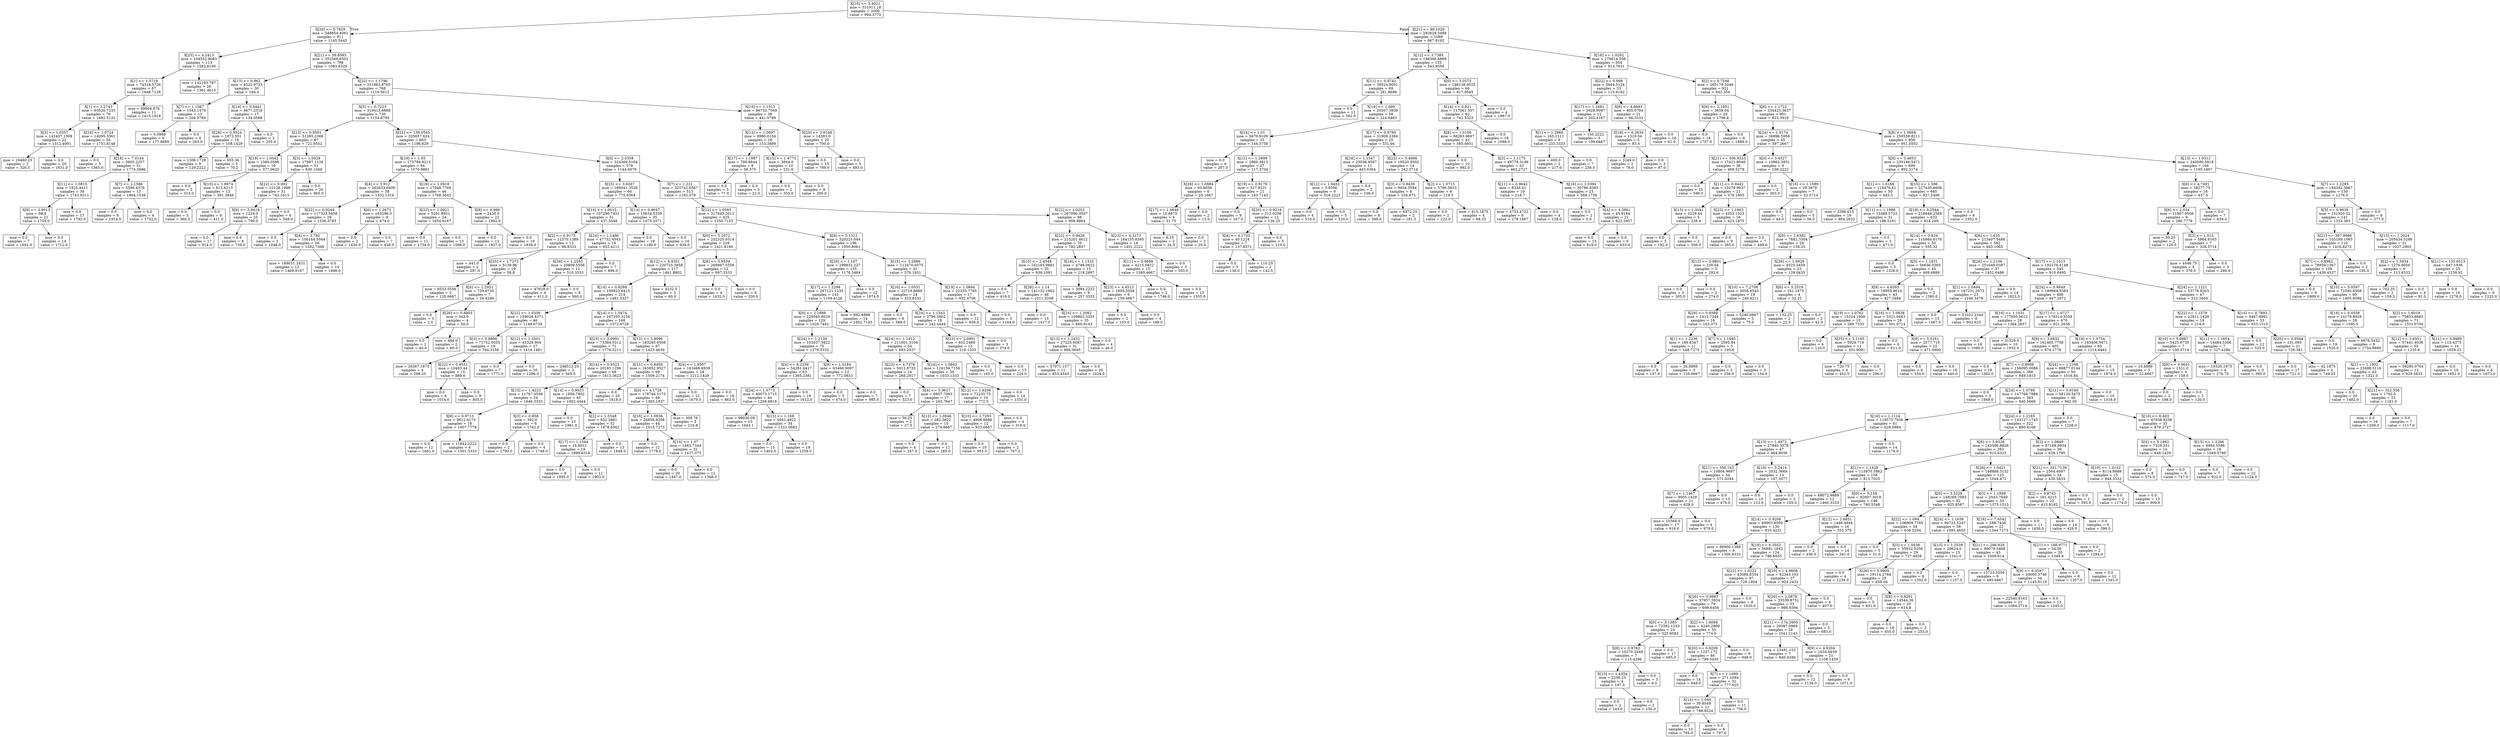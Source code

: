 digraph Tree {
node [shape=box] ;
0 [label="X[10] <= 3.4021\nmse = 331911.18\nsamples = 2000\nvalue = 994.3775"] ;
1 [label="X[20] <= 0.7829\nmse = 348854.4061\nsamples = 911\nvalue = 1145.5445"] ;
0 -> 1 [labeldistance=2.5, labelangle=45, headlabel="True"] ;
2 [label="X[25] <= 4.2413\nmse = 104552.9083\nsamples = 113\nvalue = 1582.6195"] ;
1 -> 2 ;
3 [label="X[1] <= 1.3719\nmse = 74318.5726\nsamples = 87\nvalue = 1648.7126"] ;
2 -> 3 ;
4 [label="X[1] <= 1.2743\nmse = 63026.7235\nsamples = 76\nvalue = 1682.5132"] ;
3 -> 4 ;
5 [label="X[3] <= 1.0357\nmse = 142407.1508\nsamples = 22\nvalue = 1512.4091"] ;
4 -> 5 ;
6 [label="mse = 19460.25\nsamples = 2\nvalue = 326.5"] ;
5 -> 6 ;
7 [label="mse = 0.0\nsamples = 20\nvalue = 1631.0"] ;
5 -> 7 ;
8 [label="X[16] <= 1.0724\nmse = 14095.3361\nsamples = 54\nvalue = 1751.8148"] ;
4 -> 8 ;
9 [label="mse = 0.0\nsamples = 3\nvalue = 1365.0"] ;
8 -> 9 ;
10 [label="X[18] <= 7.0144\nmse = 5605.2257\nsamples = 51\nvalue = 1774.5686"] ;
8 -> 10 ;
11 [label="X[11] <= 1.0815\nmse = 1925.4411\nsamples = 38\nvalue = 1743.9211"] ;
10 -> 11 ;
12 [label="X[9] <= 3.9013\nmse = 98.0\nsamples = 21\nvalue = 1705.0"] ;
11 -> 12 ;
13 [label="mse = 0.0\nsamples = 7\nvalue = 1691.0"] ;
12 -> 13 ;
14 [label="mse = 0.0\nsamples = 14\nvalue = 1712.0"] ;
12 -> 14 ;
15 [label="mse = 0.0\nsamples = 17\nvalue = 1792.0"] ;
11 -> 15 ;
16 [label="X[7] <= 1.1586\nmse = 5590.4379\nsamples = 13\nvalue = 1864.1538"] ;
10 -> 16 ;
17 [label="mse = 0.0\nsamples = 9\nvalue = 1914.0"] ;
16 -> 17 ;
18 [label="mse = 0.0\nsamples = 4\nvalue = 1752.0"] ;
16 -> 18 ;
19 [label="mse = 89904.876\nsamples = 11\nvalue = 1415.1818"] ;
3 -> 19 ;
20 [label="mse = 142193.787\nsamples = 26\nvalue = 1361.4615"] ;
2 -> 20 ;
21 [label="X[21] <= 59.8583\nmse = 352566.6502\nsamples = 798\nvalue = 1083.6529"] ;
1 -> 21 ;
22 [label="X[13] <= 0.862\nmse = 4522.9733\nsamples = 30\nvalue = 164.4"] ;
21 -> 22 ;
23 [label="X[7] <= 1.1087\nmse = 1543.1479\nsamples = 13\nvalue = 204.0769"] ;
22 -> 23 ;
24 [label="mse = 0.0988\nsamples = 9\nvalue = 177.8889"] ;
23 -> 24 ;
25 [label="mse = 0.0\nsamples = 4\nvalue = 263.0"] ;
23 -> 25 ;
26 [label="X[14] <= 0.9441\nmse = 4677.2318\nsamples = 17\nvalue = 134.0588"] ;
22 -> 26 ;
27 [label="X[26] <= 0.9524\nmse = 1873.551\nsamples = 14\nvalue = 108.1429"] ;
26 -> 27 ;
28 [label="mse = 1306.1728\nsamples = 9\nvalue = 129.2222"] ;
27 -> 28 ;
29 [label="mse = 655.36\nsamples = 5\nvalue = 70.2"] ;
27 -> 29 ;
30 [label="mse = 0.0\nsamples = 3\nvalue = 255.0"] ;
26 -> 30 ;
31 [label="X[22] <= 1.1796\nmse = 331863.8765\nsamples = 768\nvalue = 1119.5612"] ;
21 -> 31 ;
32 [label="X[5] <= 0.7223\nmse = 319413.8868\nsamples = 730\nvalue = 1154.8795"] ;
31 -> 32 ;
33 [label="X[13] <= 0.8581\nmse = 51265.2368\nsamples = 67\nvalue = 721.9552"] ;
32 -> 33 ;
34 [label="X[19] <= 1.0042\nmse = 1389.0586\nsamples = 16\nvalue = 377.0625"] ;
33 -> 34 ;
35 [label="mse = 0.0\nsamples = 3\nvalue = 315.0"] ;
34 -> 35 ;
36 [label="X[10] <= 1.8974\nmse = 615.6213\nsamples = 13\nvalue = 391.3846"] ;
34 -> 36 ;
37 [label="mse = 0.0\nsamples = 5\nvalue = 360.0"] ;
36 -> 37 ;
38 [label="mse = 0.0\nsamples = 8\nvalue = 411.0"] ;
36 -> 38 ;
39 [label="X[3] <= 1.0028\nmse = 17887.1126\nsamples = 51\nvalue = 830.1569"] ;
33 -> 39 ;
40 [label="X[22] <= 0.992\nmse = 10128.1998\nsamples = 31\nvalue = 743.1613"] ;
39 -> 40 ;
41 [label="X[9] <= 3.8418\nmse = 1224.0\nsamples = 25\nvalue = 790.0"] ;
40 -> 41 ;
42 [label="mse = 0.0\nsamples = 17\nvalue = 814.0"] ;
41 -> 42 ;
43 [label="mse = 0.0\nsamples = 8\nvalue = 739.0"] ;
41 -> 43 ;
44 [label="mse = 0.0\nsamples = 6\nvalue = 548.0"] ;
40 -> 44 ;
45 [label="mse = 0.0\nsamples = 20\nvalue = 965.0"] ;
39 -> 45 ;
46 [label="X[21] <= 138.0545\nmse = 325657.624\nsamples = 663\nvalue = 1198.629"] ;
32 -> 46 ;
47 [label="X[19] <= 1.05\nmse = 175769.8213\nsamples = 84\nvalue = 1570.9881"] ;
46 -> 47 ;
48 [label="X[4] <= 3.912\nmse = 262633.6406\nsamples = 38\nvalue = 1332.1316"] ;
47 -> 48 ;
49 [label="X[22] <= 0.9244\nmse = 117323.5458\nsamples = 29\nvalue = 1536.3793"] ;
48 -> 49 ;
50 [label="mse = 0.0\nsamples = 3\nvalue = 1048.0"] ;
49 -> 50 ;
51 [label="X[4] <= 3.782\nmse = 100164.5044\nsamples = 26\nvalue = 1592.7308"] ;
49 -> 51 ;
52 [label="mse = 189011.2431\nsamples = 12\nvalue = 1469.9167"] ;
51 -> 52 ;
53 [label="mse = 0.0\nsamples = 14\nvalue = 1698.0"] ;
51 -> 53 ;
54 [label="X[6] <= 1.2673\nmse = 163296.0\nsamples = 9\nvalue = 674.0"] ;
48 -> 54 ;
55 [label="mse = 0.0\nsamples = 2\nvalue = 1430.0"] ;
54 -> 55 ;
56 [label="mse = 0.0\nsamples = 7\nvalue = 458.0"] ;
54 -> 56 ;
57 [label="X[19] <= 1.0918\nmse = 17948.7769\nsamples = 46\nvalue = 1768.3043"] ;
47 -> 57 ;
58 [label="X[22] <= 1.0921\nmse = 5291.9931\nsamples = 24\nvalue = 1654.9167"] ;
57 -> 58 ;
59 [label="mse = 0.0\nsamples = 11\nvalue = 1734.0"] ;
58 -> 59 ;
60 [label="mse = 0.0\nsamples = 13\nvalue = 1588.0"] ;
58 -> 60 ;
61 [label="X[8] <= 0.966\nmse = 2430.0\nsamples = 22\nvalue = 1892.0"] ;
57 -> 61 ;
62 [label="mse = 0.0\nsamples = 12\nvalue = 1937.0"] ;
61 -> 62 ;
63 [label="mse = 0.0\nsamples = 10\nvalue = 1838.0"] ;
61 -> 63 ;
64 [label="X[0] <= 2.0358\nmse = 324369.5164\nsamples = 579\nvalue = 1144.6079"] ;
46 -> 64 ;
65 [label="X[25] <= 3.6267\nmse = 160041.3526\nsamples = 66\nvalue = 775.6364"] ;
64 -> 65 ;
66 [label="X[14] <= 1.0015\nmse = 107290.7451\nsamples = 31\nvalue = 437.3548"] ;
65 -> 66 ;
67 [label="X[2] <= 0.9175\nmse = 12370.1389\nsamples = 12\nvalue = 96.8333"] ;
66 -> 67 ;
68 [label="mse = 441.0\nsamples = 2\nvalue = 297.0"] ;
67 -> 68 ;
69 [label="X[25] <= 1.7272\nmse = 5139.96\nsamples = 10\nvalue = 56.8"] ;
67 -> 69 ;
70 [label="mse = 9533.5556\nsamples = 3\nvalue = 120.6667"] ;
69 -> 70 ;
71 [label="X[0] <= 1.2931\nmse = 759.6735\nsamples = 7\nvalue = 29.4286"] ;
69 -> 71 ;
72 [label="mse = 0.0\nsamples = 3\nvalue = 2.0"] ;
71 -> 72 ;
73 [label="X[26] <= 0.8803\nmse = 342.0\nsamples = 4\nvalue = 50.0"] ;
71 -> 73 ;
74 [label="mse = 0.0\nsamples = 2\nvalue = 40.0"] ;
73 -> 74 ;
75 [label="mse = 484.0\nsamples = 2\nvalue = 60.0"] ;
73 -> 75 ;
76 [label="X[24] <= 1.1496\nmse = 47752.4543\nsamples = 19\nvalue = 652.4211"] ;
66 -> 76 ;
77 [label="X[26] <= 1.2583\nmse = 20809.5556\nsamples = 12\nvalue = 510.3333"] ;
76 -> 77 ;
78 [label="mse = 47628.0\nsamples = 4\nvalue = 411.0"] ;
77 -> 78 ;
79 [label="mse = 0.0\nsamples = 8\nvalue = 560.0"] ;
77 -> 79 ;
80 [label="mse = 0.0\nsamples = 7\nvalue = 896.0"] ;
76 -> 80 ;
81 [label="X[14] <= 0.9647\nmse = 15634.5339\nsamples = 35\nvalue = 1075.2571"] ;
65 -> 81 ;
82 [label="mse = 0.0\nsamples = 19\nvalue = 1190.0"] ;
81 -> 82 ;
83 [label="mse = 0.0\nsamples = 16\nvalue = 939.0"] ;
81 -> 83 ;
84 [label="X[7] <= 1.221\nmse = 325742.6567\nsamples = 513\nvalue = 1192.078"] ;
64 -> 84 ;
85 [label="X[22] <= 1.0593\nmse = 317843.2013\nsamples = 425\nvalue = 1250.7153"] ;
84 -> 85 ;
86 [label="X[0] <= 5.2972\nmse = 252325.9314\nsamples = 229\nvalue = 1421.8166"] ;
85 -> 86 ;
87 [label="X[12] <= 4.4351\nmse = 220725.3958\nsamples = 217\nvalue = 1461.8802"] ;
86 -> 87 ;
88 [label="X[14] <= 0.8268\nmse = 195823.6415\nsamples = 214\nvalue = 1481.5327"] ;
87 -> 88 ;
89 [label="X[22] <= 1.0356\nmse = 159028.4371\nsamples = 46\nvalue = 1148.6739"] ;
88 -> 89 ;
90 [label="X[3] <= 0.8898\nmse = 71752.0055\nsamples = 19\nvalue = 764.3158"] ;
89 -> 90 ;
91 [label="mse = 26367.1875\nsamples = 4\nvalue = 298.25"] ;
90 -> 91 ;
92 [label="X[22] <= 0.9551\nmse = 10483.44\nsamples = 15\nvalue = 888.6"] ;
90 -> 92 ;
93 [label="mse = 0.0\nsamples = 6\nvalue = 1014.0"] ;
92 -> 93 ;
94 [label="mse = 0.0\nsamples = 9\nvalue = 805.0"] ;
92 -> 94 ;
95 [label="X[12] <= 1.3501\nmse = 43329.904\nsamples = 27\nvalue = 1419.1481"] ;
89 -> 95 ;
96 [label="mse = 0.0\nsamples = 7\nvalue = 1771.0"] ;
95 -> 96 ;
97 [label="mse = 0.0\nsamples = 20\nvalue = 1296.0"] ;
95 -> 97 ;
98 [label="X[14] <= 1.0474\nmse = 167255.3154\nsamples = 168\nvalue = 1572.6726"] ;
88 -> 98 ;
99 [label="X[23] <= 2.0991\nmse = 73384.5312\nsamples = 71\nvalue = 1776.5211"] ;
98 -> 99 ;
100 [label="mse = 246512.25\nsamples = 2\nvalue = 505.5"] ;
99 -> 100 ;
101 [label="X[14] <= 0.9323\nmse = 20183.1296\nsamples = 69\nvalue = 1813.3623"] ;
99 -> 101 ;
102 [label="X[15] <= 1.4223\nmse = 11767.0556\nsamples = 24\nvalue = 1646.3333"] ;
101 -> 102 ;
103 [label="X[8] <= 0.9713\nmse = 9612.6173\nsamples = 18\nvalue = 1607.7778"] ;
102 -> 103 ;
104 [label="mse = 0.0\nsamples = 12\nvalue = 1661.0"] ;
103 -> 104 ;
105 [label="mse = 11842.2222\nsamples = 6\nvalue = 1501.3333"] ;
103 -> 105 ;
106 [label="X[3] <= 0.858\nmse = 392.0\nsamples = 6\nvalue = 1762.0"] ;
102 -> 106 ;
107 [label="mse = 0.0\nsamples = 2\nvalue = 1790.0"] ;
106 -> 107 ;
108 [label="mse = 0.0\nsamples = 4\nvalue = 1748.0"] ;
106 -> 108 ;
109 [label="X[14] <= 0.9923\nmse = 1856.7802\nsamples = 45\nvalue = 1902.4444"] ;
101 -> 109 ;
110 [label="mse = 0.0\nsamples = 13\nvalue = 1961.0"] ;
109 -> 110 ;
111 [label="X[2] <= 1.5548\nmse = 652.2881\nsamples = 32\nvalue = 1878.6562"] ;
109 -> 111 ;
112 [label="X[17] <= 1.1544\nmse = 15.6011\nsamples = 19\nvalue = 1899.6316"] ;
111 -> 112 ;
113 [label="mse = 0.0\nsamples = 8\nvalue = 1895.0"] ;
112 -> 113 ;
114 [label="mse = 0.0\nsamples = 11\nvalue = 1903.0"] ;
112 -> 114 ;
115 [label="mse = 0.0\nsamples = 13\nvalue = 1848.0"] ;
111 -> 115 ;
116 [label="X[12] <= 3.9096\nmse = 183285.6508\nsamples = 97\nvalue = 1423.4639"] ;
98 -> 116 ;
117 [label="X[11] <= 0.8458\nmse = 165852.9527\nsamples = 69\nvalue = 1509.2174"] ;
116 -> 117 ;
118 [label="mse = 0.0\nsamples = 20\nvalue = 1818.0"] ;
117 -> 118 ;
119 [label="X[0] <= 4.1728\nmse = 178746.5173\nsamples = 49\nvalue = 1383.1837"] ;
117 -> 119 ;
120 [label="X[16] <= 1.0936\nmse = 26858.9256\nsamples = 44\nvalue = 1515.7273"] ;
119 -> 120 ;
121 [label="mse = 0.0\nsamples = 12\nvalue = 1778.0"] ;
120 -> 121 ;
122 [label="X[14] <= 1.07\nmse = 1462.7344\nsamples = 32\nvalue = 1417.375"] ;
120 -> 122 ;
123 [label="mse = 0.0\nsamples = 20\nvalue = 1447.0"] ;
122 -> 123 ;
124 [label="mse = 0.0\nsamples = 12\nvalue = 1368.0"] ;
122 -> 124 ;
125 [label="mse = 309.76\nsamples = 5\nvalue = 216.8"] ;
119 -> 125 ;
126 [label="X[4] <= 1.9507\nmse = 163466.6939\nsamples = 28\nvalue = 1212.1429"] ;
116 -> 126 ;
127 [label="mse = 0.0\nsamples = 12\nvalue = 1679.0"] ;
126 -> 127 ;
128 [label="mse = 0.0\nsamples = 16\nvalue = 862.0"] ;
126 -> 128 ;
129 [label="mse = 4232.0\nsamples = 3\nvalue = 60.0"] ;
87 -> 129 ;
130 [label="X[8] <= 0.9554\nmse = 269867.5556\nsamples = 12\nvalue = 697.3333"] ;
86 -> 130 ;
131 [label="mse = 0.0\nsamples = 4\nvalue = 1432.0"] ;
130 -> 131 ;
132 [label="mse = 0.0\nsamples = 8\nvalue = 330.0"] ;
130 -> 132 ;
133 [label="X[9] <= 5.1312\nmse = 320223.044\nsamples = 196\nvalue = 1050.8061"] ;
85 -> 133 ;
134 [label="X[26] <= 1.167\nmse = 299832.227\nsamples = 155\nvalue = 1176.3484"] ;
133 -> 134 ;
135 [label="X[17] <= 1.2298\nmse = 267121.1235\nsamples = 143\nvalue = 1109.4126"] ;
134 -> 135 ;
136 [label="X[9] <= 2.1888\nmse = 229545.8028\nsamples = 129\nvalue = 1028.7442"] ;
135 -> 136 ;
137 [label="X[24] <= 1.2139\nmse = 103037.5822\nsamples = 75\nvalue = 1270.3333"] ;
136 -> 137 ;
138 [label="X[4] <= 6.2258\nmse = 54281.6417\nsamples = 63\nvalue = 1365.2381"] ;
137 -> 138 ;
139 [label="X[24] <= 1.0772\nmse = 40073.1715\nsamples = 44\nvalue = 1258.6818"] ;
138 -> 139 ;
140 [label="mse = 99036.09\nsamples = 10\nvalue = 1043.1"] ;
139 -> 140 ;
141 [label="X[15] <= 1.168\nmse = 5041.4922\nsamples = 34\nvalue = 1322.0882"] ;
139 -> 141 ;
142 [label="mse = 0.0\nsamples = 15\nvalue = 1402.0"] ;
141 -> 142 ;
143 [label="mse = 0.0\nsamples = 19\nvalue = 1259.0"] ;
141 -> 143 ;
144 [label="mse = 0.0\nsamples = 19\nvalue = 1612.0"] ;
138 -> 144 ;
145 [label="X[8] <= 1.0184\nmse = 63466.9097\nsamples = 12\nvalue = 772.0833"] ;
137 -> 145 ;
146 [label="mse = 0.0\nsamples = 5\nvalue = 474.0"] ;
145 -> 146 ;
147 [label="mse = 0.0\nsamples = 7\nvalue = 985.0"] ;
145 -> 147 ;
148 [label="X[24] <= 1.1912\nmse = 211601.3104\nsamples = 54\nvalue = 693.2037"] ;
136 -> 148 ;
149 [label="X[23] <= 4.7379\nmse = 5912.8733\nsamples = 24\nvalue = 268.2917"] ;
148 -> 149 ;
150 [label="mse = 0.0\nsamples = 7\nvalue = 323.0"] ;
149 -> 150 ;
151 [label="X[4] <= 5.9617\nmse = 6607.7093\nsamples = 17\nvalue = 245.7647"] ;
149 -> 151 ;
152 [label="mse = 56.25\nsamples = 2\nvalue = 27.5"] ;
151 -> 152 ;
153 [label="X[13] <= 1.0946\nmse = 282.3822\nsamples = 15\nvalue = 274.8667"] ;
151 -> 153 ;
154 [label="mse = 0.0\nsamples = 4\nvalue = 247.0"] ;
153 -> 154 ;
155 [label="mse = 0.0\nsamples = 11\nvalue = 285.0"] ;
153 -> 155 ;
156 [label="X[16] <= 1.0943\nmse = 116159.7156\nsamples = 30\nvalue = 1033.1333"] ;
148 -> 156 ;
157 [label="X[12] <= 1.6206\nmse = 72235.75\nsamples = 16\nvalue = 772.5"] ;
156 -> 157 ;
158 [label="X[10] <= 1.7293\nmse = 4908.8889\nsamples = 12\nvalue = 923.6667"] ;
157 -> 158 ;
159 [label="mse = 0.0\nsamples = 10\nvalue = 955.0"] ;
158 -> 159 ;
160 [label="mse = 0.0\nsamples = 2\nvalue = 767.0"] ;
158 -> 160 ;
161 [label="mse = 0.0\nsamples = 4\nvalue = 319.0"] ;
157 -> 161 ;
162 [label="mse = 0.0\nsamples = 14\nvalue = 1331.0"] ;
156 -> 162 ;
163 [label="mse = 892.4898\nsamples = 14\nvalue = 1852.7143"] ;
135 -> 163 ;
164 [label="mse = 0.0\nsamples = 12\nvalue = 1974.0"] ;
134 -> 164 ;
165 [label="X[15] <= 1.2886\nmse = 112470.9375\nsamples = 41\nvalue = 576.1951"] ;
133 -> 165 ;
166 [label="X[16] <= 1.0531\nmse = 22719.8889\nsamples = 24\nvalue = 323.8333"] ;
165 -> 166 ;
167 [label="mse = 0.0\nsamples = 6\nvalue = 568.0"] ;
166 -> 167 ;
168 [label="X[24] <= 1.1543\nmse = 3796.5802\nsamples = 18\nvalue = 242.4444"] ;
166 -> 168 ;
169 [label="X[23] <= 2.0991\nmse = 402.2489\nsamples = 15\nvalue = 216.1333"] ;
168 -> 169 ;
170 [label="mse = 0.0\nsamples = 2\nvalue = 165.0"] ;
169 -> 170 ;
171 [label="mse = 0.0\nsamples = 13\nvalue = 224.0"] ;
169 -> 171 ;
172 [label="mse = 0.0\nsamples = 3\nvalue = 374.0"] ;
168 -> 172 ;
173 [label="X[19] <= 1.0894\nmse = 22335.7785\nsamples = 17\nvalue = 932.4706"] ;
165 -> 173 ;
174 [label="mse = 0.0\nsamples = 12\nvalue = 836.0"] ;
173 -> 174 ;
175 [label="mse = 0.0\nsamples = 5\nvalue = 1164.0"] ;
173 -> 175 ;
176 [label="X[22] <= 1.0252\nmse = 267090.3507\nsamples = 88\nvalue = 908.8864"] ;
84 -> 176 ;
177 [label="X[22] <= 0.9428\nmse = 215201.4612\nsamples = 70\nvalue = 782.2857"] ;
176 -> 177 ;
178 [label="X[10] <= 2.4548\nmse = 162165.9881\nsamples = 55\nvalue = 936.1091"] ;
177 -> 178 ;
179 [label="mse = 0.0\nsamples = 7\nvalue = 419.0"] ;
178 -> 179 ;
180 [label="X[26] <= 1.14\nmse = 141132.1662\nsamples = 48\nvalue = 1011.5208"] ;
178 -> 180 ;
181 [label="mse = 0.0\nsamples = 13\nvalue = 1417.0"] ;
180 -> 181 ;
182 [label="X[24] <= 1.2092\nmse = 109802.5355\nsamples = 35\nvalue = 860.9143"] ;
180 -> 182 ;
183 [label="X[13] <= 1.2432\nmse = 27225.6087\nsamples = 31\nvalue = 966.0645"] ;
182 -> 183 ;
184 [label="mse = 57071.157\nsamples = 11\nvalue = 853.4545"] ;
183 -> 184 ;
185 [label="mse = 0.0\nsamples = 20\nvalue = 1028.0"] ;
183 -> 185 ;
186 [label="mse = 0.0\nsamples = 4\nvalue = 46.0"] ;
182 -> 186 ;
187 [label="X[16] <= 1.1332\nmse = 4788.0622\nsamples = 15\nvalue = 218.2667"] ;
177 -> 187 ;
188 [label="mse = 3094.2222\nsamples = 9\nvalue = 257.3333"] ;
187 -> 188 ;
189 [label="X[23] <= 4.4513\nmse = 1605.5556\nsamples = 6\nvalue = 159.6667"] ;
187 -> 189 ;
190 [label="mse = 0.0\nsamples = 2\nvalue = 103.0"] ;
189 -> 190 ;
191 [label="mse = 0.0\nsamples = 4\nvalue = 188.0"] ;
189 -> 191 ;
192 [label="X[23] <= 4.3173\nmse = 164155.8395\nsamples = 18\nvalue = 1401.2222"] ;
176 -> 192 ;
193 [label="X[11] <= 0.9688\nmse = 4215.5822\nsamples = 15\nvalue = 1580.4667"] ;
192 -> 193 ;
194 [label="mse = 0.0\nsamples = 2\nvalue = 1746.0"] ;
193 -> 194 ;
195 [label="mse = 0.0\nsamples = 13\nvalue = 1555.0"] ;
193 -> 195 ;
196 [label="mse = 0.0\nsamples = 3\nvalue = 505.0"] ;
192 -> 196 ;
197 [label="X[19] <= 1.1513\nmse = 86733.7569\nsamples = 38\nvalue = 441.0789"] ;
31 -> 197 ;
198 [label="X[13] <= 1.0697\nmse = 9980.0154\nsamples = 18\nvalue = 153.3889"] ;
197 -> 198 ;
199 [label="X[17] <= 1.1987\nmse = 708.9844\nsamples = 8\nvalue = 56.375"] ;
198 -> 199 ;
200 [label="mse = 0.0\nsamples = 5\nvalue = 77.0"] ;
199 -> 200 ;
201 [label="mse = 0.0\nsamples = 3\nvalue = 22.0"] ;
199 -> 201 ;
202 [label="X[15] <= 1.4773\nmse = 3844.0\nsamples = 10\nvalue = 231.0"] ;
198 -> 202 ;
203 [label="mse = 0.0\nsamples = 2\nvalue = 355.0"] ;
202 -> 203 ;
204 [label="mse = 0.0\nsamples = 8\nvalue = 200.0"] ;
202 -> 204 ;
205 [label="X[25] <= 3.9148\nmse = 14283.0\nsamples = 20\nvalue = 700.0"] ;
197 -> 205 ;
206 [label="mse = 0.0\nsamples = 15\nvalue = 769.0"] ;
205 -> 206 ;
207 [label="mse = 0.0\nsamples = 5\nvalue = 493.0"] ;
205 -> 207 ;
208 [label="X[21] <= 90.1026\nmse = 282629.3488\nsamples = 1089\nvalue = 867.9192"] ;
0 -> 208 [labeldistance=2.5, labelangle=-45, headlabel="False"] ;
209 [label="X[12] <= 3.7385\nmse = 188369.6869\nsamples = 135\nvalue = 543.9556"] ;
208 -> 209 ;
210 [label="X[11] <= 0.8742\nmse = 38524.8091\nsamples = 69\nvalue = 281.8696"] ;
209 -> 210 ;
211 [label="mse = 0.0\nsamples = 11\nvalue = 582.0"] ;
210 -> 211 ;
212 [label="X[19] <= 1.089\nmse = 25507.3939\nsamples = 58\nvalue = 224.9483"] ;
210 -> 212 ;
213 [label="X[24] <= 1.01\nmse = 5670.9109\nsamples = 33\nvalue = 144.5758"] ;
212 -> 213 ;
214 [label="mse = 0.0\nsamples = 6\nvalue = 267.0"] ;
213 -> 214 ;
215 [label="X[15] <= 1.2999\nmse = 2860.3813\nsamples = 27\nvalue = 117.3704"] ;
213 -> 215 ;
216 [label="X[26] <= 1.0884\nmse = 93.8056\nsamples = 6\nvalue = 25.1667"] ;
215 -> 216 ;
217 [label="X[17] <= 1.0646\nmse = 10.6875\nsamples = 4\nvalue = 31.75"] ;
216 -> 217 ;
218 [label="mse = 6.25\nsamples = 2\nvalue = 34.5"] ;
217 -> 218 ;
219 [label="mse = 0.0\nsamples = 2\nvalue = 29.0"] ;
217 -> 219 ;
220 [label="mse = 0.0\nsamples = 2\nvalue = 12.0"] ;
216 -> 220 ;
221 [label="X[19] <= 0.9178\nmse = 527.8231\nsamples = 21\nvalue = 143.7143"] ;
215 -> 221 ;
222 [label="mse = 0.0\nsamples = 9\nvalue = 167.0"] ;
221 -> 222 ;
223 [label="X[20] <= 0.9219\nmse = 212.0208\nsamples = 12\nvalue = 126.25"] ;
221 -> 223 ;
224 [label="X[4] <= 4.1733\nmse = 40.1224\nsamples = 7\nvalue = 137.8571"] ;
223 -> 224 ;
225 [label="mse = 0.0\nsamples = 5\nvalue = 136.0"] ;
224 -> 225 ;
226 [label="mse = 110.25\nsamples = 2\nvalue = 142.5"] ;
224 -> 226 ;
227 [label="mse = 0.0\nsamples = 5\nvalue = 110.0"] ;
223 -> 227 ;
228 [label="X[17] <= 0.9786\nmse = 31909.2384\nsamples = 25\nvalue = 331.04"] ;
212 -> 228 ;
229 [label="X[16] <= 1.1347\nmse = 25036.9587\nsamples = 11\nvalue = 443.6364"] ;
228 -> 229 ;
230 [label="X[12] <= 1.9452\nmse = 3.9506\nsamples = 9\nvalue = 518.2222"] ;
229 -> 230 ;
231 [label="mse = 0.0\nsamples = 4\nvalue = 516.0"] ;
230 -> 231 ;
232 [label="mse = 0.0\nsamples = 5\nvalue = 520.0"] ;
230 -> 232 ;
233 [label="mse = 0.0\nsamples = 2\nvalue = 108.0"] ;
229 -> 233 ;
234 [label="X[23] <= 3.4066\nmse = 19520.9592\nsamples = 14\nvalue = 242.5714"] ;
228 -> 234 ;
235 [label="X[3] <= 0.9438\nmse = 9934.3594\nsamples = 8\nvalue = 334.875"] ;
234 -> 235 ;
236 [label="mse = 0.0\nsamples = 6\nvalue = 386.0"] ;
235 -> 236 ;
237 [label="mse = 8372.25\nsamples = 2\nvalue = 181.5"] ;
235 -> 237 ;
238 [label="X[2] <= 1.0715\nmse = 5796.5833\nsamples = 6\nvalue = 119.5"] ;
234 -> 238 ;
239 [label="mse = 0.0\nsamples = 2\nvalue = 222.0"] ;
238 -> 239 ;
240 [label="mse = 815.1875\nsamples = 4\nvalue = 68.25"] ;
238 -> 240 ;
241 [label="X[0] <= 5.0575\nmse = 198138.9525\nsamples = 66\nvalue = 817.9545"] ;
209 -> 241 ;
242 [label="X[14] <= 0.921\nmse = 117061.507\nsamples = 62\nvalue = 742.5323"] ;
241 -> 242 ;
243 [label="X[8] <= 1.0106\nmse = 88283.9697\nsamples = 43\nvalue = 585.4651"] ;
242 -> 243 ;
244 [label="mse = 0.0\nsamples = 10\nvalue = 992.0"] ;
243 -> 244 ;
245 [label="X[3] <= 1.1175\nmse = 49778.3196\nsamples = 33\nvalue = 462.2727"] ;
243 -> 245 ;
246 [label="X[11] <= 0.9642\nmse = 8336.41\nsamples = 10\nvalue = 218.7"] ;
245 -> 246 ;
247 [label="mse = 4753.4722\nsamples = 6\nvalue = 279.1667"] ;
246 -> 247 ;
248 [label="mse = 0.0\nsamples = 4\nvalue = 128.0"] ;
246 -> 248 ;
249 [label="X[16] <= 1.0394\nmse = 30786.8393\nsamples = 23\nvalue = 568.1739"] ;
245 -> 249 ;
250 [label="mse = 0.0\nsamples = 2\nvalue = 0.0"] ;
249 -> 250 ;
251 [label="X[4] <= 4.3861\nmse = 45.9184\nsamples = 21\nvalue = 622.2857"] ;
249 -> 251 ;
252 [label="mse = 0.0\nsamples = 15\nvalue = 618.0"] ;
251 -> 252 ;
253 [label="mse = 0.0\nsamples = 6\nvalue = 633.0"] ;
251 -> 253 ;
254 [label="mse = 0.0\nsamples = 19\nvalue = 1098.0"] ;
242 -> 254 ;
255 [label="mse = 0.0\nsamples = 4\nvalue = 1987.0"] ;
241 -> 255 ;
256 [label="X[16] <= 1.0202\nmse = 279014.556\nsamples = 954\nvalue = 913.7631"] ;
208 -> 256 ;
257 [label="X[22] <= 0.998\nmse = 5644.5124\nsamples = 33\nvalue = 115.8182"] ;
256 -> 257 ;
258 [label="X[17] <= 1.1681\nmse = 3028.9097\nsamples = 12\nvalue = 202.4167"] ;
257 -> 258 ;
259 [label="X[1] <= 1.2966\nmse = 165.1111\nsamples = 9\nvalue = 233.3333"] ;
258 -> 259 ;
260 [label="mse = 400.0\nsamples = 2\nvalue = 217.0"] ;
259 -> 260 ;
261 [label="mse = 0.0\nsamples = 7\nvalue = 238.0"] ;
259 -> 261 ;
262 [label="mse = 150.2222\nsamples = 3\nvalue = 109.6667"] ;
258 -> 262 ;
263 [label="X[6] <= 4.8693\nmse = 405.0794\nsamples = 21\nvalue = 66.3333"] ;
257 -> 263 ;
264 [label="X[18] <= 6.3634\nmse = 1319.04\nsamples = 5\nvalue = 83.4"] ;
263 -> 264 ;
265 [label="mse = 3249.0\nsamples = 2\nvalue = 78.0"] ;
264 -> 265 ;
266 [label="mse = 0.0\nsamples = 3\nvalue = 87.0"] ;
264 -> 266 ;
267 [label="mse = 0.0\nsamples = 16\nvalue = 61.0"] ;
263 -> 267 ;
268 [label="X[2] <= 0.7546\nmse = 265178.2048\nsamples = 921\nvalue = 942.354"] ;
256 -> 268 ;
269 [label="X[9] <= 2.1951\nmse = 3659.04\nsamples = 20\nvalue = 1796.6"] ;
268 -> 269 ;
270 [label="mse = 0.0\nsamples = 14\nvalue = 1757.0"] ;
269 -> 270 ;
271 [label="mse = 0.0\nsamples = 6\nvalue = 1889.0"] ;
269 -> 271 ;
272 [label="X[6] <= 1.1722\nmse = 254425.3637\nsamples = 901\nvalue = 923.3918"] ;
268 -> 272 ;
273 [label="X[24] <= 1.0174\nmse = 36996.5956\nsamples = 45\nvalue = 397.2667"] ;
272 -> 273 ;
274 [label="X[21] <= 306.9323\nmse = 17421.8048\nsamples = 36\nvalue = 469.5278"] ;
273 -> 274 ;
275 [label="mse = 0.0\nsamples = 15\nvalue = 596.0"] ;
274 -> 275 ;
276 [label="X[11] <= 0.9442\nmse = 10279.9637\nsamples = 21\nvalue = 379.1905"] ;
274 -> 276 ;
277 [label="X[15] <= 1.3041\nmse = 3229.44\nsamples = 5\nvalue = 238.4"] ;
276 -> 277 ;
278 [label="mse = 0.0\nsamples = 3\nvalue = 192.0"] ;
277 -> 278 ;
279 [label="mse = 0.0\nsamples = 2\nvalue = 308.0"] ;
277 -> 279 ;
280 [label="X[23] <= 1.1863\nmse = 4353.1523\nsamples = 16\nvalue = 423.1875"] ;
276 -> 280 ;
281 [label="mse = 0.0\nsamples = 9\nvalue = 365.0"] ;
280 -> 281 ;
282 [label="mse = 0.0\nsamples = 7\nvalue = 498.0"] ;
280 -> 282 ;
283 [label="X[0] <= 3.4327\nmse = 10862.3951\nsamples = 9\nvalue = 108.2222"] ;
273 -> 283 ;
284 [label="mse = 0.0\nsamples = 2\nvalue = 303.0"] ;
283 -> 284 ;
285 [label="X[16] <= 1.1589\nmse = 29.3878\nsamples = 7\nvalue = 52.5714"] ;
283 -> 285 ;
286 [label="mse = 0.0\nsamples = 2\nvalue = 44.0"] ;
285 -> 286 ;
287 [label="mse = 0.0\nsamples = 5\nvalue = 56.0"] ;
285 -> 287 ;
288 [label="X[8] <= 1.0668\nmse = 250538.8211\nsamples = 856\nvalue = 951.0502"] ;
272 -> 288 ;
289 [label="X[9] <= 3.4653\nmse = 235146.5471\nsamples = 690\nvalue = 892.3174"] ;
288 -> 289 ;
290 [label="X[1] <= 1.0166\nmse = 118476.61\nsamples = 50\nvalue = 445.3"] ;
289 -> 290 ;
291 [label="mse = 3396.615\nsamples = 19\nvalue = 864.2632"] ;
290 -> 291 ;
292 [label="X[11] <= 1.1988\nmse = 15488.5723\nsamples = 31\nvalue = 188.5161"] ;
290 -> 292 ;
293 [label="X[0] <= 2.6382\nmse = 7682.3304\nsamples = 28\nvalue = 158.25"] ;
292 -> 293 ;
294 [label="X[13] <= 0.9801\nmse = 230.64\nsamples = 5\nvalue = 292.6"] ;
293 -> 294 ;
295 [label="mse = 0.0\nsamples = 3\nvalue = 305.0"] ;
294 -> 295 ;
296 [label="mse = 0.0\nsamples = 2\nvalue = 274.0"] ;
294 -> 296 ;
297 [label="X[26] <= 1.0926\nmse = 4525.3459\nsamples = 23\nvalue = 129.0435"] ;
293 -> 297 ;
298 [label="X[10] <= 7.2708\nmse = 3056.4543\nsamples = 19\nvalue = 149.4211"] ;
297 -> 298 ;
299 [label="X[26] <= 0.9389\nmse = 1413.7344\nsamples = 16\nvalue = 163.375"] ;
298 -> 299 ;
300 [label="X[1] <= 1.2236\nmse = 189.8347\nsamples = 11\nvalue = 148.7273"] ;
299 -> 300 ;
301 [label="mse = 0.0\nsamples = 8\nvalue = 157.0"] ;
300 -> 301 ;
302 [label="mse = 26.8889\nsamples = 3\nvalue = 126.6667"] ;
300 -> 302 ;
303 [label="X[7] <= 1.1895\nmse = 2595.84\nsamples = 5\nvalue = 195.6"] ;
299 -> 303 ;
304 [label="mse = 0.0\nsamples = 2\nvalue = 258.0"] ;
303 -> 304 ;
305 [label="mse = 0.0\nsamples = 3\nvalue = 154.0"] ;
303 -> 305 ;
306 [label="mse = 5240.6667\nsamples = 3\nvalue = 75.0"] ;
298 -> 306 ;
307 [label="X[6] <= 5.2519\nmse = 161.1875\nsamples = 4\nvalue = 32.25"] ;
297 -> 307 ;
308 [label="mse = 132.25\nsamples = 2\nvalue = 22.5"] ;
307 -> 308 ;
309 [label="mse = 0.0\nsamples = 2\nvalue = 42.0"] ;
307 -> 309 ;
310 [label="mse = 0.0\nsamples = 3\nvalue = 471.0"] ;
292 -> 310 ;
311 [label="X[15] <= 1.596\nmse = 227430.4608\nsamples = 640\nvalue = 927.2406"] ;
289 -> 311 ;
312 [label="X[18] <= 3.2544\nmse = 216848.2568\nsamples = 632\nvalue = 914.269"] ;
311 -> 312 ;
313 [label="X[14] <= 0.834\nmse = 116984.6176\nsamples = 50\nvalue = 555.32"] ;
312 -> 313 ;
314 [label="mse = 0.0\nsamples = 5\nvalue = 1326.0"] ;
313 -> 314 ;
315 [label="X[5] <= 1.1831\nmse = 56656.0365\nsamples = 45\nvalue = 469.6889"] ;
313 -> 315 ;
316 [label="X[9] <= 4.8393\nmse = 18955.9016\nsamples = 43\nvalue = 427.3488"] ;
315 -> 316 ;
317 [label="X[19] <= 1.0762\nmse = 15324.1956\nsamples = 15\nvalue = 289.7333"] ;
316 -> 317 ;
318 [label="mse = 0.0\nsamples = 4\nvalue = 116.0"] ;
317 -> 318 ;
319 [label="X[25] <= 3.1185\nmse = 5929.719\nsamples = 11\nvalue = 352.9091"] ;
317 -> 319 ;
320 [label="mse = 720.75\nsamples = 4\nvalue = 452.5"] ;
319 -> 320 ;
321 [label="mse = 0.0\nsamples = 7\nvalue = 296.0"] ;
319 -> 321 ;
322 [label="X[16] <= 1.0838\nmse = 5321.0663\nsamples = 28\nvalue = 501.0714"] ;
316 -> 322 ;
323 [label="mse = 0.0\nsamples = 6\nvalue = 611.0"] ;
322 -> 323 ;
324 [label="X[9] <= 5.5161\nmse = 2577.719\nsamples = 22\nvalue = 471.0909"] ;
322 -> 324 ;
325 [label="mse = 0.0\nsamples = 6\nvalue = 554.0"] ;
324 -> 325 ;
326 [label="mse = 0.0\nsamples = 16\nvalue = 440.0"] ;
324 -> 326 ;
327 [label="mse = 0.0\nsamples = 2\nvalue = 1380.0"] ;
315 -> 327 ;
328 [label="X[6] <= 1.635\nmse = 213407.5488\nsamples = 582\nvalue = 945.1065"] ;
312 -> 328 ;
329 [label="X[26] <= 1.2106\nmse = 251049.0387\nsamples = 37\nvalue = 1452.6486"] ;
328 -> 329 ;
330 [label="X[1] <= 1.0494\nmse = 187231.3573\nsamples = 23\nvalue = 1166.3478"] ;
329 -> 330 ;
331 [label="mse = 0.0\nsamples = 15\nvalue = 1467.0"] ;
330 -> 331 ;
332 [label="mse = 51022.2344\nsamples = 8\nvalue = 602.625"] ;
330 -> 332 ;
333 [label="mse = 0.0\nsamples = 14\nvalue = 1923.0"] ;
329 -> 333 ;
334 [label="X[17] <= 1.1013\nmse = 192176.4148\nsamples = 545\nvalue = 910.6495"] ;
328 -> 334 ;
335 [label="X[24] <= 0.9849\nmse = 189664.5583\nsamples = 498\nvalue = 947.2972"] ;
334 -> 335 ;
336 [label="X[16] <= 1.1031\nmse = 177850.5612\nsamples = 28\nvalue = 1384.2857"] ;
335 -> 336 ;
337 [label="mse = 0.0\nsamples = 18\nvalue = 1080.0"] ;
336 -> 337 ;
338 [label="mse = 31329.0\nsamples = 10\nvalue = 1932.0"] ;
336 -> 338 ;
339 [label="X[17] <= 1.0727\nmse = 178314.3559\nsamples = 470\nvalue = 921.2638"] ;
335 -> 339 ;
340 [label="X[9] <= 3.6832\nmse = 161465.7758\nsamples = 405\nvalue = 874.1778"] ;
339 -> 340 ;
341 [label="mse = 0.0\nsamples = 19\nvalue = 1382.0"] ;
340 -> 341 ;
342 [label="X[7] <= 0.8689\nmse = 156095.0086\nsamples = 386\nvalue = 849.1813"] ;
340 -> 342 ;
343 [label="mse = 0.0\nsamples = 3\nvalue = 1949.0"] ;
342 -> 343 ;
344 [label="X[24] <= 1.0789\nmse = 147768.7886\nsamples = 383\nvalue = 840.5666"] ;
342 -> 344 ;
345 [label="X[16] <= 1.1124\nmse = 118575.7936\nsamples = 61\nvalue = 628.0984"] ;
344 -> 345 ;
346 [label="X[15] <= 1.4972\nmse = 37840.3078\nsamples = 47\nvalue = 464.8936"] ;
345 -> 346 ;
347 [label="X[21] <= 356.143\nmse = 10804.9697\nsamples = 34\nvalue = 571.0294"] ;
346 -> 347 ;
348 [label="X[7] <= 1.1467\nmse = 9005.1429\nsamples = 21\nvalue = 628.0"] ;
347 -> 348 ;
349 [label="mse = 10368.0\nsamples = 17\nvalue = 616.0"] ;
348 -> 349 ;
350 [label="mse = 0.0\nsamples = 4\nvalue = 679.0"] ;
348 -> 350 ;
351 [label="mse = 0.0\nsamples = 13\nvalue = 479.0"] ;
347 -> 351 ;
352 [label="X[18] <= 5.2414\nmse = 2032.3669\nsamples = 13\nvalue = 187.3077"] ;
346 -> 352 ;
353 [label="mse = 0.0\nsamples = 10\nvalue = 212.0"] ;
352 -> 353 ;
354 [label="mse = 0.0\nsamples = 3\nvalue = 105.0"] ;
352 -> 354 ;
355 [label="mse = 0.0\nsamples = 14\nvalue = 1176.0"] ;
345 -> 355 ;
356 [label="X[24] <= 1.2165\nmse = 143127.1745\nsamples = 322\nvalue = 880.8168"] ;
344 -> 356 ;
357 [label="X[6] <= 3.9326\nmse = 143586.8826\nsamples = 283\nvalue = 915.6325"] ;
356 -> 357 ;
358 [label="X[1] <= 1.1428\nmse = 115870.3862\nsamples = 158\nvalue = 813.7025"] ;
357 -> 358 ;
359 [label="mse = 68072.8889\nsamples = 12\nvalue = 1460.3333"] ;
358 -> 359 ;
360 [label="X[0] <= 5.158\nmse = 82607.3018\nsamples = 146\nvalue = 760.5548"] ;
358 -> 360 ;
361 [label="X[14] <= 0.9208\nmse = 69903.8595\nsamples = 130\nvalue = 810.4231"] ;
360 -> 361 ;
362 [label="mse = 86900.1389\nsamples = 6\nvalue = 1300.8333"] ;
361 -> 362 ;
363 [label="X[18] <= 6.3552\nmse = 56881.1642\nsamples = 124\nvalue = 786.6935"] ;
361 -> 363 ;
364 [label="X[22] <= 1.0222\nmse = 43089.8354\nsamples = 87\nvalue = 728.1954"] ;
363 -> 364 ;
365 [label="X[26] <= 0.9883\nmse = 37957.3934\nsamples = 79\nvalue = 698.6456"] ;
364 -> 365 ;
366 [label="X[0] <= 3.1385\nmse = 72392.1233\nsamples = 24\nvalue = 525.9583"] ;
365 -> 366 ;
367 [label="X[8] <= 0.9762\nmse = 10270.2449\nsamples = 7\nvalue = 115.4286"] ;
366 -> 367 ;
368 [label="X[15] <= 1.4354\nmse = 2256.25\nsamples = 4\nvalue = 197.5"] ;
367 -> 368 ;
369 [label="mse = 0.0\nsamples = 2\nvalue = 245.0"] ;
368 -> 369 ;
370 [label="mse = 0.0\nsamples = 2\nvalue = 150.0"] ;
368 -> 370 ;
371 [label="mse = 0.0\nsamples = 3\nvalue = 6.0"] ;
367 -> 371 ;
372 [label="mse = 0.0\nsamples = 17\nvalue = 695.0"] ;
366 -> 372 ;
373 [label="X[2] <= 1.6068\nmse = 4240.2909\nsamples = 55\nvalue = 774.0"] ;
365 -> 373 ;
374 [label="X[20] <= 0.8209\nmse = 1237.172\nsamples = 46\nvalue = 799.0435"] ;
373 -> 374 ;
375 [label="mse = 0.0\nsamples = 14\nvalue = 848.0"] ;
374 -> 375 ;
376 [label="X[7] <= 1.1089\nmse = 271.1094\nsamples = 32\nvalue = 777.625"] ;
374 -> 376 ;
377 [label="X[14] <= 1.049\nmse = 39.8549\nsamples = 21\nvalue = 788.9524"] ;
376 -> 377 ;
378 [label="mse = 0.0\nsamples = 13\nvalue = 784.0"] ;
377 -> 378 ;
379 [label="mse = 0.0\nsamples = 8\nvalue = 797.0"] ;
377 -> 379 ;
380 [label="mse = 0.0\nsamples = 11\nvalue = 756.0"] ;
376 -> 380 ;
381 [label="mse = 0.0\nsamples = 9\nvalue = 646.0"] ;
373 -> 381 ;
382 [label="mse = 0.0\nsamples = 8\nvalue = 1020.0"] ;
364 -> 382 ;
383 [label="X[10] <= 4.9608\nmse = 62343.103\nsamples = 37\nvalue = 924.2432"] ;
363 -> 383 ;
384 [label="X[26] <= 1.0878\nmse = 33539.8751\nsamples = 33\nvalue = 986.9394"] ;
383 -> 384 ;
385 [label="X[21] <= 174.2905\nmse = 20087.0969\nsamples = 28\nvalue = 1041.2143"] ;
384 -> 385 ;
386 [label="mse = 23491.102\nsamples = 7\nvalue = 840.4286"] ;
385 -> 386 ;
387 [label="X[9] <= 4.9204\nmse = 1034.6939\nsamples = 21\nvalue = 1108.1429"] ;
385 -> 387 ;
388 [label="mse = 0.0\nsamples = 12\nvalue = 1136.0"] ;
387 -> 388 ;
389 [label="mse = 0.0\nsamples = 9\nvalue = 1071.0"] ;
387 -> 389 ;
390 [label="mse = 0.0\nsamples = 5\nvalue = 683.0"] ;
384 -> 390 ;
391 [label="mse = 0.0\nsamples = 4\nvalue = 407.0"] ;
383 -> 391 ;
392 [label="X[12] <= 2.6851\nmse = 1446.4844\nsamples = 16\nvalue = 355.375"] ;
360 -> 392 ;
393 [label="mse = 0.0\nsamples = 2\nvalue = 456.0"] ;
392 -> 393 ;
394 [label="mse = 0.0\nsamples = 14\nvalue = 341.0"] ;
392 -> 394 ;
395 [label="X[26] <= 1.0421\nmse = 148888.3132\nsamples = 125\nvalue = 1044.472"] ;
357 -> 395 ;
396 [label="X[0] <= 3.5228\nmse = 148268.7083\nsamples = 92\nvalue = 925.8587"] ;
395 -> 396 ;
397 [label="X[22] <= 1.094\nmse = 106809.7785\nsamples = 34\nvalue = 636.5294"] ;
396 -> 397 ;
398 [label="mse = 0.0\nsamples = 5\nvalue = 51.0"] ;
397 -> 398 ;
399 [label="X[3] <= 1.0438\nmse = 55922.5256\nsamples = 29\nvalue = 737.4828"] ;
397 -> 399 ;
400 [label="mse = 0.0\nsamples = 4\nvalue = 1234.0"] ;
399 -> 400 ;
401 [label="X[26] <= 0.9909\nmse = 19114.2784\nsamples = 25\nvalue = 658.04"] ;
399 -> 401 ;
402 [label="mse = 0.0\nsamples = 5\nvalue = 831.0"] ;
401 -> 402 ;
403 [label="X[8] <= 0.9281\nmse = 14544.36\nsamples = 20\nvalue = 614.8"] ;
401 -> 403 ;
404 [label="mse = 0.0\nsamples = 18\nvalue = 655.0"] ;
403 -> 404 ;
405 [label="mse = 0.0\nsamples = 2\nvalue = 253.0"] ;
403 -> 405 ;
406 [label="X[24] <= 1.1636\nmse = 94733.5247\nsamples = 58\nvalue = 1095.4655"] ;
396 -> 406 ;
407 [label="X[15] <= 1.2539\nmse = 29624.0\nsamples = 15\nvalue = 1341.0"] ;
406 -> 407 ;
408 [label="mse = 0.0\nsamples = 8\nvalue = 1502.0"] ;
407 -> 408 ;
409 [label="mse = 0.0\nsamples = 7\nvalue = 1157.0"] ;
407 -> 409 ;
410 [label="X[21] <= 286.929\nmse = 89079.5468\nsamples = 43\nvalue = 1009.814"] ;
406 -> 410 ;
411 [label="mse = 15723.5556\nsamples = 9\nvalue = 495.6667"] ;
410 -> 411 ;
412 [label="X[9] <= 6.0597\nmse = 20000.3746\nsamples = 34\nvalue = 1145.9118"] ;
410 -> 412 ;
413 [label="mse = 22540.8163\nsamples = 21\nvalue = 1084.5714"] ;
412 -> 413 ;
414 [label="mse = 0.0\nsamples = 13\nvalue = 1245.0"] ;
412 -> 414 ;
415 [label="X[3] <= 1.1888\nmse = 2043.7649\nsamples = 33\nvalue = 1375.1515"] ;
395 -> 415 ;
416 [label="X[18] <= 7.6542\nmse = 288.7438\nsamples = 22\nvalue = 1344.7273"] ;
415 -> 416 ;
417 [label="X[21] <= 188.9771\nmse = 34.56\nsamples = 20\nvalue = 1349.8"] ;
416 -> 417 ;
418 [label="mse = 0.0\nsamples = 8\nvalue = 1357.0"] ;
417 -> 418 ;
419 [label="mse = 0.0\nsamples = 12\nvalue = 1345.0"] ;
417 -> 419 ;
420 [label="mse = 0.0\nsamples = 2\nvalue = 1294.0"] ;
416 -> 420 ;
421 [label="mse = 0.0\nsamples = 11\nvalue = 1436.0"] ;
415 -> 421 ;
422 [label="X[2] <= 1.0849\nmse = 67169.9934\nsamples = 39\nvalue = 628.1795"] ;
356 -> 422 ;
423 [label="X[21] <= 341.7139\nmse = 2564.4097\nsamples = 24\nvalue = 430.5833"] ;
422 -> 423 ;
424 [label="X[2] <= 0.8745\nmse = 181.4215\nsamples = 22\nvalue = 415.8182"] ;
423 -> 424 ;
425 [label="mse = 0.0\nsamples = 14\nvalue = 426.0"] ;
424 -> 425 ;
426 [label="mse = 0.0\nsamples = 8\nvalue = 398.0"] ;
424 -> 426 ;
427 [label="mse = 0.0\nsamples = 2\nvalue = 593.0"] ;
423 -> 427 ;
428 [label="X[19] <= 1.0142\nmse = 8114.8889\nsamples = 15\nvalue = 944.3333"] ;
422 -> 428 ;
429 [label="mse = 0.0\nsamples = 2\nvalue = 1174.0"] ;
428 -> 429 ;
430 [label="mse = 0.0\nsamples = 13\nvalue = 909.0"] ;
428 -> 430 ;
431 [label="X[19] <= 1.0754\nmse = 183406.5671\nsamples = 65\nvalue = 1214.6462"] ;
339 -> 431 ;
432 [label="X[24] <= 1.2169\nmse = 68877.0144\nsamples = 50\nvalue = 1016.84"] ;
431 -> 432 ;
433 [label="X[11] <= 0.9169\nmse = 58128.5475\nsamples = 40\nvalue = 942.05"] ;
432 -> 433 ;
434 [label="mse = 0.0\nsamples = 7\nvalue = 1238.0"] ;
433 -> 434 ;
435 [label="X[10] <= 6.403\nmse = 47938.9256\nsamples = 33\nvalue = 879.2727"] ;
433 -> 435 ;
436 [label="X[4] <= 5.1462\nmse = 7329.551\nsamples = 14\nvalue = 648.1429"] ;
435 -> 436 ;
437 [label="mse = 0.0\nsamples = 8\nvalue = 574.0"] ;
436 -> 437 ;
438 [label="mse = 0.0\nsamples = 6\nvalue = 747.0"] ;
436 -> 438 ;
439 [label="X[15] <= 1.2266\nmse = 9494.5596\nsamples = 19\nvalue = 1049.5789"] ;
435 -> 439 ;
440 [label="mse = 0.0\nsamples = 7\nvalue = 922.0"] ;
439 -> 440 ;
441 [label="mse = 0.0\nsamples = 12\nvalue = 1124.0"] ;
439 -> 441 ;
442 [label="mse = 0.0\nsamples = 10\nvalue = 1316.0"] ;
432 -> 442 ;
443 [label="mse = 0.0\nsamples = 15\nvalue = 1874.0"] ;
431 -> 443 ;
444 [label="X[24] <= 1.1221\nmse = 53776.8203\nsamples = 47\nvalue = 522.3404"] ;
334 -> 444 ;
445 [label="X[22] <= 1.1579\nmse = 22811.1429\nsamples = 14\nvalue = 214.0"] ;
444 -> 445 ;
446 [label="X[10] <= 5.0887\nmse = 5425.6735\nsamples = 7\nvalue = 100.5714"] ;
445 -> 446 ;
447 [label="mse = 10.8889\nsamples = 3\nvalue = 22.6667"] ;
446 -> 447 ;
448 [label="X[8] <= 0.9641\nmse = 1521.0\nsamples = 4\nvalue = 159.0"] ;
446 -> 448 ;
449 [label="mse = 0.0\nsamples = 2\nvalue = 198.0"] ;
448 -> 449 ;
450 [label="mse = 0.0\nsamples = 2\nvalue = 120.0"] ;
448 -> 450 ;
451 [label="X[11] <= 1.1854\nmse = 14464.5306\nsamples = 7\nvalue = 327.4286"] ;
445 -> 451 ;
452 [label="mse = 19320.1875\nsamples = 4\nvalue = 276.75"] ;
451 -> 452 ;
453 [label="mse = 0.0\nsamples = 3\nvalue = 395.0"] ;
451 -> 453 ;
454 [label="X[14] <= 0.7893\nmse = 9467.8861\nsamples = 33\nvalue = 653.1515"] ;
444 -> 454 ;
455 [label="mse = 0.0\nsamples = 12\nvalue = 525.0"] ;
454 -> 455 ;
456 [label="X[20] <= 0.9564\nmse = 131.093\nsamples = 21\nvalue = 726.381"] ;
454 -> 456 ;
457 [label="mse = 0.0\nsamples = 17\nvalue = 721.0"] ;
456 -> 457 ;
458 [label="mse = 42.1875\nsamples = 4\nvalue = 749.25"] ;
456 -> 458 ;
459 [label="mse = 0.0\nsamples = 8\nvalue = 1952.0"] ;
311 -> 459 ;
460 [label="X[13] <= 1.0312\nmse = 240580.5818\nsamples = 166\nvalue = 1195.1807"] ;
288 -> 460 ;
461 [label="X[6] <= 4.7491\nmse = 38277.75\nsamples = 16\nvalue = 437.5"] ;
460 -> 461 ;
462 [label="X[6] <= 2.034\nmse = 11907.9506\nsamples = 9\nvalue = 280.7778"] ;
461 -> 462 ;
463 [label="mse = 30.25\nsamples = 2\nvalue = 120.5"] ;
462 -> 463 ;
464 [label="X[3] <= 1.015\nmse = 5864.8163\nsamples = 7\nvalue = 326.5714"] ;
462 -> 464 ;
465 [label="mse = 4446.75\nsamples = 4\nvalue = 376.5"] ;
464 -> 465 ;
466 [label="mse = 0.0\nsamples = 3\nvalue = 260.0"] ;
464 -> 466 ;
467 [label="mse = 0.0\nsamples = 7\nvalue = 639.0"] ;
461 -> 467 ;
468 [label="X[7] <= 1.2293\nmse = 194392.5867\nsamples = 150\nvalue = 1276.0"] ;
460 -> 468 ;
469 [label="X[5] <= 0.9638\nmse = 151920.52\nsamples = 141\nvalue = 1333.383"] ;
468 -> 469 ;
470 [label="X[21] <= 397.9986\nmse = 105169.1065\nsamples = 110\nvalue = 1416.8273"] ;
469 -> 470 ;
471 [label="X[7] <= 0.8982\nmse = 78959.1367\nsamples = 108\nvalue = 1439.4537"] ;
470 -> 471 ;
472 [label="mse = 0.0\nsamples = 9\nvalue = 1809.0"] ;
471 -> 472 ;
473 [label="X[10] <= 5.0597\nmse = 72593.6568\nsamples = 99\nvalue = 1405.8586"] ;
471 -> 473 ;
474 [label="X[18] <= 6.0558\nmse = 14179.8929\nsamples = 28\nvalue = 1595.5"] ;
473 -> 474 ;
475 [label="mse = 0.0\nsamples = 19\nvalue = 1520.0"] ;
474 -> 475 ;
476 [label="mse = 6676.5432\nsamples = 9\nvalue = 1754.8889"] ;
474 -> 476 ;
477 [label="X[2] <= 1.6018\nmse = 75853.8683\nsamples = 71\nvalue = 1331.0704"] ;
473 -> 477 ;
478 [label="X[12] <= 3.9351\nmse = 57441.4036\nsamples = 55\nvalue = 1235.6"] ;
477 -> 478 ;
479 [label="X[1] <= 1.1902\nmse = 23498.5116\nsamples = 43\nvalue = 1321.0"] ;
478 -> 479 ;
480 [label="mse = 0.0\nsamples = 20\nvalue = 1482.0"] ;
479 -> 480 ;
481 [label="X[21] <= 322.356\nmse = 1792.0\nsamples = 23\nvalue = 1181.0"] ;
479 -> 481 ;
482 [label="mse = 0.0\nsamples = 16\nvalue = 1209.0"] ;
481 -> 482 ;
483 [label="mse = 0.0\nsamples = 7\nvalue = 1117.0"] ;
481 -> 483 ;
484 [label="mse = 59290.0764\nsamples = 12\nvalue = 929.5833"] ;
478 -> 484 ;
485 [label="X[11] <= 0.9989\nmse = 113.4375\nsamples = 16\nvalue = 1659.25"] ;
477 -> 485 ;
486 [label="mse = 0.0\nsamples = 10\nvalue = 1651.0"] ;
485 -> 486 ;
487 [label="mse = 0.0\nsamples = 6\nvalue = 1673.0"] ;
485 -> 487 ;
488 [label="mse = 0.0\nsamples = 2\nvalue = 195.0"] ;
470 -> 488 ;
489 [label="X[13] <= 1.2024\nmse = 205434.5286\nsamples = 31\nvalue = 1037.2903"] ;
469 -> 489 ;
490 [label="X[2] <= 1.3934\nmse = 1276.8056\nsamples = 6\nvalue = 113.8333"] ;
489 -> 490 ;
491 [label="mse = 702.25\nsamples = 2\nvalue = 159.5"] ;
490 -> 491 ;
492 [label="mse = 0.0\nsamples = 4\nvalue = 91.0"] ;
490 -> 492 ;
493 [label="X[21] <= 135.6513\nmse = 647.1936\nsamples = 25\nvalue = 1258.92"] ;
489 -> 493 ;
494 [label="mse = 0.0\nsamples = 16\nvalue = 1278.0"] ;
493 -> 494 ;
495 [label="mse = 0.0\nsamples = 9\nvalue = 1225.0"] ;
493 -> 495 ;
496 [label="mse = 0.0\nsamples = 9\nvalue = 377.0"] ;
468 -> 496 ;
}